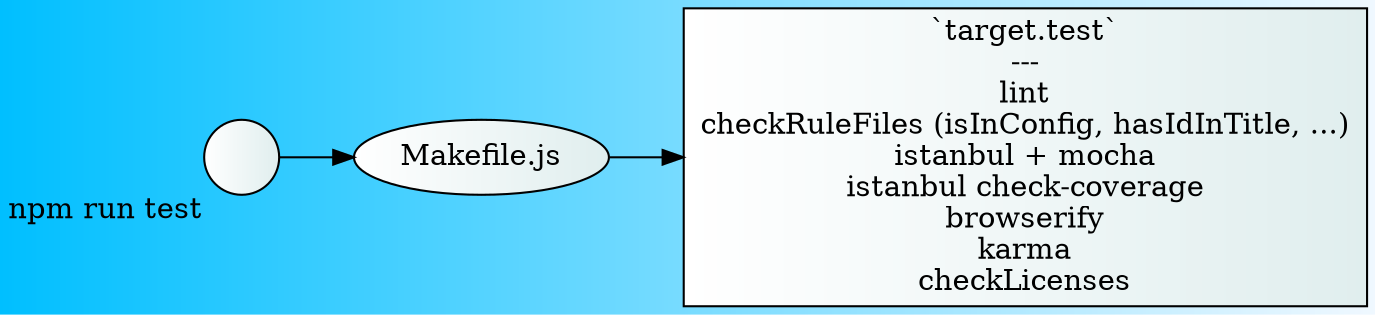 digraph {
  rankdir=LR
  bgcolor="deepskyblue:aliceblue"

  node[fillcolor="white:azure2",style=filled]

  "npm run test" [shape=circle, xlabel="npm run test",label=""]
  "target.test" [label="`target.test`
---
lint
checkRuleFiles (isInConfig, hasIdInTitle, ...)
istanbul + mocha
istanbul check-coverage
browserify
karma
checkLicenses
",shape=box]

  "Makefile.js" ->  "target.test"
  "npm run test" -> "Makefile.js"
}
